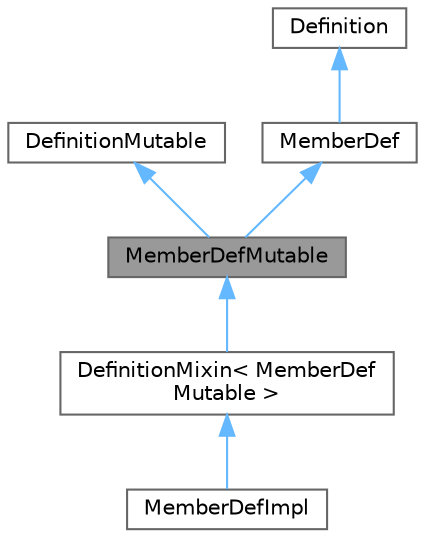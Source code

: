 digraph "MemberDefMutable"
{
 // INTERACTIVE_SVG=YES
 // LATEX_PDF_SIZE
  bgcolor="transparent";
  edge [fontname=Helvetica,fontsize=10,labelfontname=Helvetica,labelfontsize=10];
  node [fontname=Helvetica,fontsize=10,shape=box,height=0.2,width=0.4];
  Node1 [id="Node000001",label="MemberDefMutable",height=0.2,width=0.4,color="gray40", fillcolor="grey60", style="filled", fontcolor="black"];
  Node2 -> Node1 [id="edge1_Node000001_Node000002",dir="back",color="steelblue1",style="solid"];
  Node2 [id="Node000002",label="DefinitionMutable",height=0.2,width=0.4,color="gray40", fillcolor="white", style="filled",URL="$d0/d46/class_definition_mutable.html",tooltip=" "];
  Node3 -> Node1 [id="edge2_Node000001_Node000003",dir="back",color="steelblue1",style="solid"];
  Node3 [id="Node000003",label="MemberDef",height=0.2,width=0.4,color="gray40", fillcolor="white", style="filled",URL="$da/d09/class_member_def.html",tooltip="A model of a class/file/namespace member symbol."];
  Node4 -> Node3 [id="edge3_Node000003_Node000004",dir="back",color="steelblue1",style="solid"];
  Node4 [id="Node000004",label="Definition",height=0.2,width=0.4,color="gray40", fillcolor="white", style="filled",URL="$d5/dcc/class_definition.html",tooltip="The common base class of all entity definitions found in the sources."];
  Node1 -> Node5 [id="edge4_Node000001_Node000005",dir="back",color="steelblue1",style="solid"];
  Node5 [id="Node000005",label="DefinitionMixin\< MemberDef\lMutable \>",height=0.2,width=0.4,color="gray40", fillcolor="white", style="filled",URL="$dd/d10/class_definition_mixin.html",tooltip=" "];
  Node5 -> Node6 [id="edge5_Node000005_Node000006",dir="back",color="steelblue1",style="solid"];
  Node6 [id="Node000006",label="MemberDefImpl",height=0.2,width=0.4,color="gray40", fillcolor="white", style="filled",URL="$d7/d7e/class_member_def_impl.html",tooltip=" "];
}
